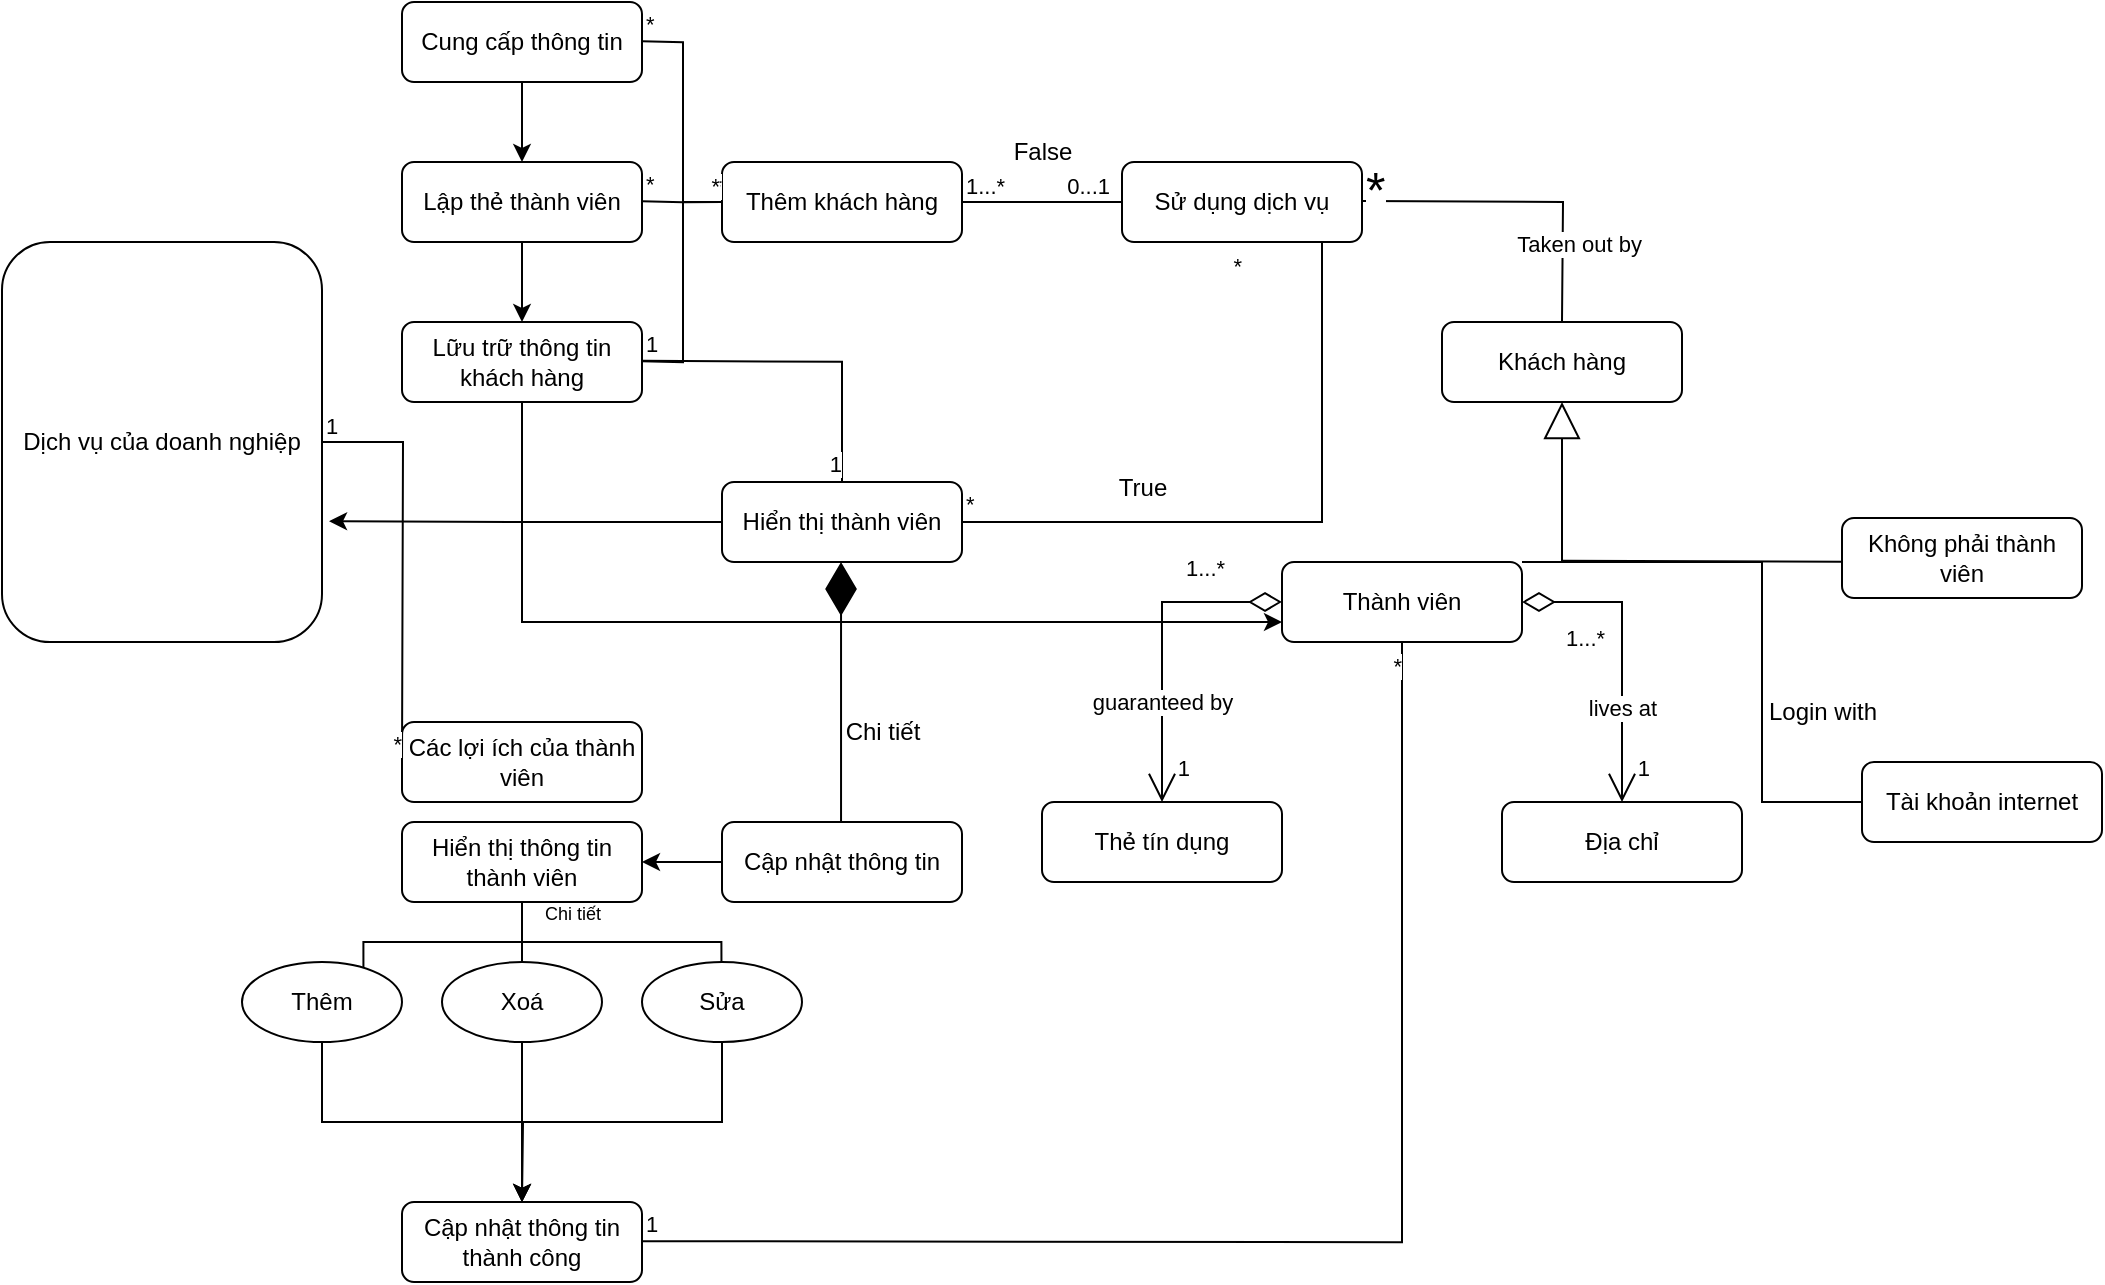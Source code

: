 <mxfile version="22.1.0" type="github">
  <diagram id="C5RBs43oDa-KdzZeNtuy" name="Page-1">
    <mxGraphModel dx="2053" dy="629" grid="1" gridSize="10" guides="1" tooltips="1" connect="1" arrows="1" fold="1" page="1" pageScale="1" pageWidth="827" pageHeight="1169" math="0" shadow="0">
      <root>
        <mxCell id="WIyWlLk6GJQsqaUBKTNV-0" />
        <mxCell id="WIyWlLk6GJQsqaUBKTNV-1" parent="WIyWlLk6GJQsqaUBKTNV-0" />
        <mxCell id="zfiKxL-_NQPMJ0ey8t-O-65" value="Khách hàng" style="rounded=1;whiteSpace=wrap;html=1;" vertex="1" parent="WIyWlLk6GJQsqaUBKTNV-1">
          <mxGeometry x="560" y="440" width="120" height="40" as="geometry" />
        </mxCell>
        <mxCell id="zfiKxL-_NQPMJ0ey8t-O-66" value="Sử dụng dịch vụ" style="rounded=1;whiteSpace=wrap;html=1;" vertex="1" parent="WIyWlLk6GJQsqaUBKTNV-1">
          <mxGeometry x="400" y="360" width="120" height="40" as="geometry" />
        </mxCell>
        <mxCell id="zfiKxL-_NQPMJ0ey8t-O-88" style="edgeStyle=orthogonalEdgeStyle;rounded=0;orthogonalLoop=1;jettySize=auto;html=1;exitX=1;exitY=0;exitDx=0;exitDy=0;" edge="1" parent="WIyWlLk6GJQsqaUBKTNV-1" source="zfiKxL-_NQPMJ0ey8t-O-68">
          <mxGeometry relative="1" as="geometry">
            <mxPoint x="830" y="680" as="targetPoint" />
            <mxPoint x="600" y="560" as="sourcePoint" />
            <Array as="points">
              <mxPoint x="720" y="560" />
              <mxPoint x="720" y="680" />
            </Array>
          </mxGeometry>
        </mxCell>
        <mxCell id="zfiKxL-_NQPMJ0ey8t-O-68" value="Thành viên" style="rounded=1;whiteSpace=wrap;html=1;" vertex="1" parent="WIyWlLk6GJQsqaUBKTNV-1">
          <mxGeometry x="480" y="560" width="120" height="40" as="geometry" />
        </mxCell>
        <mxCell id="zfiKxL-_NQPMJ0ey8t-O-69" value="Không phải thành viên" style="rounded=1;whiteSpace=wrap;html=1;" vertex="1" parent="WIyWlLk6GJQsqaUBKTNV-1">
          <mxGeometry x="760" y="538" width="120" height="40" as="geometry" />
        </mxCell>
        <mxCell id="zfiKxL-_NQPMJ0ey8t-O-70" value="Thẻ tín dụng" style="rounded=1;whiteSpace=wrap;html=1;" vertex="1" parent="WIyWlLk6GJQsqaUBKTNV-1">
          <mxGeometry x="360" y="680" width="120" height="40" as="geometry" />
        </mxCell>
        <mxCell id="zfiKxL-_NQPMJ0ey8t-O-71" value="Địa chỉ" style="rounded=1;whiteSpace=wrap;html=1;" vertex="1" parent="WIyWlLk6GJQsqaUBKTNV-1">
          <mxGeometry x="590" y="680" width="120" height="40" as="geometry" />
        </mxCell>
        <mxCell id="zfiKxL-_NQPMJ0ey8t-O-72" value="guaranteed by" style="endArrow=open;html=1;endSize=12;startArrow=diamondThin;startSize=14;startFill=0;edgeStyle=orthogonalEdgeStyle;rounded=0;exitX=0;exitY=0.5;exitDx=0;exitDy=0;entryX=0.5;entryY=0;entryDx=0;entryDy=0;" edge="1" parent="WIyWlLk6GJQsqaUBKTNV-1" source="zfiKxL-_NQPMJ0ey8t-O-68" target="zfiKxL-_NQPMJ0ey8t-O-70">
          <mxGeometry x="0.375" relative="1" as="geometry">
            <mxPoint x="490" y="640" as="sourcePoint" />
            <mxPoint x="650" y="640" as="targetPoint" />
            <mxPoint as="offset" />
          </mxGeometry>
        </mxCell>
        <mxCell id="zfiKxL-_NQPMJ0ey8t-O-73" value="1...*" style="edgeLabel;resizable=0;html=1;align=left;verticalAlign=top;" connectable="0" vertex="1" parent="zfiKxL-_NQPMJ0ey8t-O-72">
          <mxGeometry x="-1" relative="1" as="geometry">
            <mxPoint x="-50" y="-30" as="offset" />
          </mxGeometry>
        </mxCell>
        <mxCell id="zfiKxL-_NQPMJ0ey8t-O-74" value="1" style="edgeLabel;resizable=0;html=1;align=right;verticalAlign=top;" connectable="0" vertex="1" parent="zfiKxL-_NQPMJ0ey8t-O-72">
          <mxGeometry x="1" relative="1" as="geometry">
            <mxPoint x="14" y="-30" as="offset" />
          </mxGeometry>
        </mxCell>
        <mxCell id="zfiKxL-_NQPMJ0ey8t-O-85" value="lives at" style="endArrow=open;html=1;endSize=12;startArrow=diamondThin;startSize=14;startFill=0;edgeStyle=orthogonalEdgeStyle;rounded=0;exitX=1;exitY=0.5;exitDx=0;exitDy=0;entryX=0.5;entryY=0;entryDx=0;entryDy=0;" edge="1" parent="WIyWlLk6GJQsqaUBKTNV-1" source="zfiKxL-_NQPMJ0ey8t-O-68" target="zfiKxL-_NQPMJ0ey8t-O-71">
          <mxGeometry x="0.375" relative="1" as="geometry">
            <mxPoint x="680" y="600" as="sourcePoint" />
            <mxPoint x="620" y="700" as="targetPoint" />
            <mxPoint as="offset" />
            <Array as="points">
              <mxPoint x="650" y="580" />
              <mxPoint x="650" y="680" />
            </Array>
          </mxGeometry>
        </mxCell>
        <mxCell id="zfiKxL-_NQPMJ0ey8t-O-86" value="1...*" style="edgeLabel;resizable=0;html=1;align=left;verticalAlign=top;" connectable="0" vertex="1" parent="zfiKxL-_NQPMJ0ey8t-O-85">
          <mxGeometry x="-1" relative="1" as="geometry">
            <mxPoint x="20" y="5" as="offset" />
          </mxGeometry>
        </mxCell>
        <mxCell id="zfiKxL-_NQPMJ0ey8t-O-87" value="1" style="edgeLabel;resizable=0;html=1;align=right;verticalAlign=top;" connectable="0" vertex="1" parent="zfiKxL-_NQPMJ0ey8t-O-85">
          <mxGeometry x="1" relative="1" as="geometry">
            <mxPoint x="14" y="-30" as="offset" />
          </mxGeometry>
        </mxCell>
        <mxCell id="zfiKxL-_NQPMJ0ey8t-O-89" value="Tài khoản internet" style="rounded=1;whiteSpace=wrap;html=1;" vertex="1" parent="WIyWlLk6GJQsqaUBKTNV-1">
          <mxGeometry x="770" y="660" width="120" height="40" as="geometry" />
        </mxCell>
        <mxCell id="zfiKxL-_NQPMJ0ey8t-O-90" value="Login with" style="text;html=1;align=center;verticalAlign=middle;resizable=0;points=[];autosize=1;strokeColor=none;fillColor=none;" vertex="1" parent="WIyWlLk6GJQsqaUBKTNV-1">
          <mxGeometry x="710" y="620" width="80" height="30" as="geometry" />
        </mxCell>
        <mxCell id="zfiKxL-_NQPMJ0ey8t-O-92" value="" style="endArrow=block;endSize=16;endFill=0;html=1;rounded=0;entryX=0.5;entryY=1;entryDx=0;entryDy=0;" edge="1" parent="WIyWlLk6GJQsqaUBKTNV-1" target="zfiKxL-_NQPMJ0ey8t-O-65">
          <mxGeometry width="160" relative="1" as="geometry">
            <mxPoint x="620" y="560" as="sourcePoint" />
            <mxPoint x="670" y="530" as="targetPoint" />
            <Array as="points">
              <mxPoint x="620" y="520" />
            </Array>
          </mxGeometry>
        </mxCell>
        <mxCell id="zfiKxL-_NQPMJ0ey8t-O-97" value="" style="endArrow=none;html=1;rounded=0;" edge="1" parent="WIyWlLk6GJQsqaUBKTNV-1">
          <mxGeometry relative="1" as="geometry">
            <mxPoint x="620" y="559.37" as="sourcePoint" />
            <mxPoint x="760" y="559.87" as="targetPoint" />
          </mxGeometry>
        </mxCell>
        <mxCell id="zfiKxL-_NQPMJ0ey8t-O-101" value="" style="endArrow=none;html=1;edgeStyle=orthogonalEdgeStyle;rounded=0;entryX=0.5;entryY=0;entryDx=0;entryDy=0;" edge="1" parent="WIyWlLk6GJQsqaUBKTNV-1">
          <mxGeometry relative="1" as="geometry">
            <mxPoint x="520" y="379.5" as="sourcePoint" />
            <mxPoint x="620.0" y="440" as="targetPoint" />
          </mxGeometry>
        </mxCell>
        <mxCell id="zfiKxL-_NQPMJ0ey8t-O-102" value="&lt;font style=&quot;font-size: 25px;&quot;&gt;*&lt;/font&gt;" style="edgeLabel;resizable=0;html=1;align=left;verticalAlign=bottom;" connectable="0" vertex="1" parent="zfiKxL-_NQPMJ0ey8t-O-101">
          <mxGeometry x="-1" relative="1" as="geometry">
            <mxPoint y="11" as="offset" />
          </mxGeometry>
        </mxCell>
        <mxCell id="zfiKxL-_NQPMJ0ey8t-O-103" value="Taken out by" style="edgeLabel;resizable=0;html=1;align=right;verticalAlign=bottom;" connectable="0" vertex="1" parent="zfiKxL-_NQPMJ0ey8t-O-101">
          <mxGeometry x="1" relative="1" as="geometry">
            <mxPoint x="40" y="-30" as="offset" />
          </mxGeometry>
        </mxCell>
        <mxCell id="zfiKxL-_NQPMJ0ey8t-O-104" value="Thêm khách hàng" style="rounded=1;whiteSpace=wrap;html=1;" vertex="1" parent="WIyWlLk6GJQsqaUBKTNV-1">
          <mxGeometry x="200" y="360" width="120" height="40" as="geometry" />
        </mxCell>
        <mxCell id="zfiKxL-_NQPMJ0ey8t-O-105" value="" style="endArrow=none;html=1;edgeStyle=orthogonalEdgeStyle;rounded=0;exitX=1;exitY=0.5;exitDx=0;exitDy=0;" edge="1" parent="WIyWlLk6GJQsqaUBKTNV-1" source="zfiKxL-_NQPMJ0ey8t-O-104">
          <mxGeometry relative="1" as="geometry">
            <mxPoint x="360" y="379.58" as="sourcePoint" />
            <mxPoint x="400" y="380" as="targetPoint" />
          </mxGeometry>
        </mxCell>
        <mxCell id="zfiKxL-_NQPMJ0ey8t-O-106" value="1...*" style="edgeLabel;resizable=0;html=1;align=left;verticalAlign=bottom;" connectable="0" vertex="1" parent="zfiKxL-_NQPMJ0ey8t-O-105">
          <mxGeometry x="-1" relative="1" as="geometry" />
        </mxCell>
        <mxCell id="zfiKxL-_NQPMJ0ey8t-O-107" value="0...1" style="edgeLabel;resizable=0;html=1;align=right;verticalAlign=bottom;" connectable="0" vertex="1" parent="zfiKxL-_NQPMJ0ey8t-O-105">
          <mxGeometry x="1" relative="1" as="geometry">
            <mxPoint x="-5" as="offset" />
          </mxGeometry>
        </mxCell>
        <mxCell id="zfiKxL-_NQPMJ0ey8t-O-108" value="False" style="text;html=1;align=center;verticalAlign=middle;resizable=0;points=[];autosize=1;strokeColor=none;fillColor=none;" vertex="1" parent="WIyWlLk6GJQsqaUBKTNV-1">
          <mxGeometry x="335" y="340" width="50" height="30" as="geometry" />
        </mxCell>
        <mxCell id="zfiKxL-_NQPMJ0ey8t-O-109" value="Hiển thị thành viên" style="rounded=1;whiteSpace=wrap;html=1;" vertex="1" parent="WIyWlLk6GJQsqaUBKTNV-1">
          <mxGeometry x="200" y="520" width="120" height="40" as="geometry" />
        </mxCell>
        <mxCell id="zfiKxL-_NQPMJ0ey8t-O-110" value="" style="endArrow=none;html=1;edgeStyle=orthogonalEdgeStyle;rounded=0;entryX=0.5;entryY=1;entryDx=0;entryDy=0;" edge="1" parent="WIyWlLk6GJQsqaUBKTNV-1" target="zfiKxL-_NQPMJ0ey8t-O-66">
          <mxGeometry relative="1" as="geometry">
            <mxPoint x="320" y="539" as="sourcePoint" />
            <mxPoint x="500" y="479" as="targetPoint" />
            <Array as="points">
              <mxPoint x="320" y="540" />
              <mxPoint x="500" y="540" />
            </Array>
          </mxGeometry>
        </mxCell>
        <mxCell id="zfiKxL-_NQPMJ0ey8t-O-111" value="*" style="edgeLabel;resizable=0;html=1;align=left;verticalAlign=bottom;" connectable="0" vertex="1" parent="zfiKxL-_NQPMJ0ey8t-O-110">
          <mxGeometry x="-1" relative="1" as="geometry" />
        </mxCell>
        <mxCell id="zfiKxL-_NQPMJ0ey8t-O-112" value="*" style="edgeLabel;resizable=0;html=1;align=right;verticalAlign=bottom;" connectable="0" vertex="1" parent="zfiKxL-_NQPMJ0ey8t-O-110">
          <mxGeometry x="1" relative="1" as="geometry">
            <mxPoint y="20" as="offset" />
          </mxGeometry>
        </mxCell>
        <mxCell id="zfiKxL-_NQPMJ0ey8t-O-128" style="edgeStyle=orthogonalEdgeStyle;rounded=0;orthogonalLoop=1;jettySize=auto;html=1;exitX=0.5;exitY=1;exitDx=0;exitDy=0;entryX=0.5;entryY=0;entryDx=0;entryDy=0;" edge="1" parent="WIyWlLk6GJQsqaUBKTNV-1" source="zfiKxL-_NQPMJ0ey8t-O-113" target="zfiKxL-_NQPMJ0ey8t-O-114">
          <mxGeometry relative="1" as="geometry" />
        </mxCell>
        <mxCell id="zfiKxL-_NQPMJ0ey8t-O-113" value="Cung cấp thông tin" style="rounded=1;whiteSpace=wrap;html=1;" vertex="1" parent="WIyWlLk6GJQsqaUBKTNV-1">
          <mxGeometry x="40" y="280" width="120" height="40" as="geometry" />
        </mxCell>
        <mxCell id="zfiKxL-_NQPMJ0ey8t-O-129" style="edgeStyle=orthogonalEdgeStyle;rounded=0;orthogonalLoop=1;jettySize=auto;html=1;exitX=0.5;exitY=1;exitDx=0;exitDy=0;entryX=0.5;entryY=0;entryDx=0;entryDy=0;" edge="1" parent="WIyWlLk6GJQsqaUBKTNV-1" source="zfiKxL-_NQPMJ0ey8t-O-114" target="zfiKxL-_NQPMJ0ey8t-O-115">
          <mxGeometry relative="1" as="geometry" />
        </mxCell>
        <mxCell id="zfiKxL-_NQPMJ0ey8t-O-114" value="Lập thẻ thành viên" style="rounded=1;whiteSpace=wrap;html=1;" vertex="1" parent="WIyWlLk6GJQsqaUBKTNV-1">
          <mxGeometry x="40" y="360" width="120" height="40" as="geometry" />
        </mxCell>
        <mxCell id="zfiKxL-_NQPMJ0ey8t-O-130" style="edgeStyle=orthogonalEdgeStyle;rounded=0;orthogonalLoop=1;jettySize=auto;html=1;exitX=0.5;exitY=1;exitDx=0;exitDy=0;entryX=0;entryY=0.75;entryDx=0;entryDy=0;" edge="1" parent="WIyWlLk6GJQsqaUBKTNV-1" source="zfiKxL-_NQPMJ0ey8t-O-115" target="zfiKxL-_NQPMJ0ey8t-O-68">
          <mxGeometry relative="1" as="geometry" />
        </mxCell>
        <mxCell id="zfiKxL-_NQPMJ0ey8t-O-115" value="Lữu trữ thông tin khách hàng" style="rounded=1;whiteSpace=wrap;html=1;" vertex="1" parent="WIyWlLk6GJQsqaUBKTNV-1">
          <mxGeometry x="40" y="440" width="120" height="40" as="geometry" />
        </mxCell>
        <mxCell id="zfiKxL-_NQPMJ0ey8t-O-116" value="" style="endArrow=none;html=1;edgeStyle=orthogonalEdgeStyle;rounded=0;entryX=0;entryY=0.5;entryDx=0;entryDy=0;" edge="1" parent="WIyWlLk6GJQsqaUBKTNV-1" target="zfiKxL-_NQPMJ0ey8t-O-104">
          <mxGeometry relative="1" as="geometry">
            <mxPoint x="160" y="299.58" as="sourcePoint" />
            <mxPoint x="320" y="299.58" as="targetPoint" />
          </mxGeometry>
        </mxCell>
        <mxCell id="zfiKxL-_NQPMJ0ey8t-O-117" value="*" style="edgeLabel;resizable=0;html=1;align=left;verticalAlign=bottom;" connectable="0" vertex="1" parent="zfiKxL-_NQPMJ0ey8t-O-116">
          <mxGeometry x="-1" relative="1" as="geometry" />
        </mxCell>
        <mxCell id="zfiKxL-_NQPMJ0ey8t-O-118" value="*" style="edgeLabel;resizable=0;html=1;align=right;verticalAlign=bottom;" connectable="0" vertex="1" parent="zfiKxL-_NQPMJ0ey8t-O-116">
          <mxGeometry x="1" relative="1" as="geometry" />
        </mxCell>
        <mxCell id="zfiKxL-_NQPMJ0ey8t-O-119" value="" style="endArrow=none;html=1;edgeStyle=orthogonalEdgeStyle;rounded=0;entryX=0;entryY=0.5;entryDx=0;entryDy=0;" edge="1" parent="WIyWlLk6GJQsqaUBKTNV-1" target="zfiKxL-_NQPMJ0ey8t-O-104">
          <mxGeometry relative="1" as="geometry">
            <mxPoint x="160" y="379.58" as="sourcePoint" />
            <mxPoint x="320" y="379.58" as="targetPoint" />
          </mxGeometry>
        </mxCell>
        <mxCell id="zfiKxL-_NQPMJ0ey8t-O-120" value="*" style="edgeLabel;resizable=0;html=1;align=left;verticalAlign=bottom;" connectable="0" vertex="1" parent="zfiKxL-_NQPMJ0ey8t-O-119">
          <mxGeometry x="-1" relative="1" as="geometry" />
        </mxCell>
        <mxCell id="zfiKxL-_NQPMJ0ey8t-O-121" value="*" style="edgeLabel;resizable=0;html=1;align=right;verticalAlign=bottom;" connectable="0" vertex="1" parent="zfiKxL-_NQPMJ0ey8t-O-119">
          <mxGeometry x="1" relative="1" as="geometry" />
        </mxCell>
        <mxCell id="zfiKxL-_NQPMJ0ey8t-O-122" value="" style="endArrow=none;html=1;edgeStyle=orthogonalEdgeStyle;rounded=0;entryX=0;entryY=0.5;entryDx=0;entryDy=0;" edge="1" parent="WIyWlLk6GJQsqaUBKTNV-1" target="zfiKxL-_NQPMJ0ey8t-O-104">
          <mxGeometry relative="1" as="geometry">
            <mxPoint x="160" y="459.58" as="sourcePoint" />
            <mxPoint x="320" y="459.58" as="targetPoint" />
          </mxGeometry>
        </mxCell>
        <mxCell id="zfiKxL-_NQPMJ0ey8t-O-123" value="*" style="edgeLabel;resizable=0;html=1;align=left;verticalAlign=bottom;" connectable="0" vertex="1" parent="zfiKxL-_NQPMJ0ey8t-O-122">
          <mxGeometry x="-1" relative="1" as="geometry" />
        </mxCell>
        <mxCell id="zfiKxL-_NQPMJ0ey8t-O-124" value="*" style="edgeLabel;resizable=0;html=1;align=right;verticalAlign=bottom;" connectable="0" vertex="1" parent="zfiKxL-_NQPMJ0ey8t-O-122">
          <mxGeometry x="1" relative="1" as="geometry" />
        </mxCell>
        <mxCell id="zfiKxL-_NQPMJ0ey8t-O-125" value="True" style="text;html=1;align=center;verticalAlign=middle;resizable=0;points=[];autosize=1;strokeColor=none;fillColor=none;" vertex="1" parent="WIyWlLk6GJQsqaUBKTNV-1">
          <mxGeometry x="385" y="508" width="50" height="30" as="geometry" />
        </mxCell>
        <mxCell id="zfiKxL-_NQPMJ0ey8t-O-126" value="Dịch vụ của doanh nghiệp" style="rounded=1;whiteSpace=wrap;html=1;" vertex="1" parent="WIyWlLk6GJQsqaUBKTNV-1">
          <mxGeometry x="-160" y="400" width="160" height="200" as="geometry" />
        </mxCell>
        <mxCell id="zfiKxL-_NQPMJ0ey8t-O-131" style="edgeStyle=orthogonalEdgeStyle;rounded=0;orthogonalLoop=1;jettySize=auto;html=1;exitX=0;exitY=0.5;exitDx=0;exitDy=0;entryX=1.022;entryY=0.698;entryDx=0;entryDy=0;entryPerimeter=0;" edge="1" parent="WIyWlLk6GJQsqaUBKTNV-1" source="zfiKxL-_NQPMJ0ey8t-O-109" target="zfiKxL-_NQPMJ0ey8t-O-126">
          <mxGeometry relative="1" as="geometry" />
        </mxCell>
        <mxCell id="zfiKxL-_NQPMJ0ey8t-O-132" value="Các lợi ích của thành viên" style="rounded=1;whiteSpace=wrap;html=1;" vertex="1" parent="WIyWlLk6GJQsqaUBKTNV-1">
          <mxGeometry x="40" y="640" width="120" height="40" as="geometry" />
        </mxCell>
        <mxCell id="zfiKxL-_NQPMJ0ey8t-O-133" value="" style="endArrow=none;html=1;edgeStyle=orthogonalEdgeStyle;rounded=0;" edge="1" parent="WIyWlLk6GJQsqaUBKTNV-1" source="zfiKxL-_NQPMJ0ey8t-O-126">
          <mxGeometry relative="1" as="geometry">
            <mxPoint x="-120" y="660" as="sourcePoint" />
            <mxPoint x="40" y="660" as="targetPoint" />
          </mxGeometry>
        </mxCell>
        <mxCell id="zfiKxL-_NQPMJ0ey8t-O-134" value="1" style="edgeLabel;resizable=0;html=1;align=left;verticalAlign=bottom;" connectable="0" vertex="1" parent="zfiKxL-_NQPMJ0ey8t-O-133">
          <mxGeometry x="-1" relative="1" as="geometry" />
        </mxCell>
        <mxCell id="zfiKxL-_NQPMJ0ey8t-O-135" value="*" style="edgeLabel;resizable=0;html=1;align=right;verticalAlign=bottom;" connectable="0" vertex="1" parent="zfiKxL-_NQPMJ0ey8t-O-133">
          <mxGeometry x="1" relative="1" as="geometry" />
        </mxCell>
        <mxCell id="zfiKxL-_NQPMJ0ey8t-O-136" value="" style="endArrow=diamondThin;endFill=1;endSize=24;html=1;rounded=0;" edge="1" parent="WIyWlLk6GJQsqaUBKTNV-1">
          <mxGeometry width="160" relative="1" as="geometry">
            <mxPoint x="259.52" y="690" as="sourcePoint" />
            <mxPoint x="259.52" y="560" as="targetPoint" />
          </mxGeometry>
        </mxCell>
        <mxCell id="zfiKxL-_NQPMJ0ey8t-O-141" style="edgeStyle=orthogonalEdgeStyle;rounded=0;orthogonalLoop=1;jettySize=auto;html=1;exitX=0;exitY=0.5;exitDx=0;exitDy=0;entryX=1;entryY=0.5;entryDx=0;entryDy=0;" edge="1" parent="WIyWlLk6GJQsqaUBKTNV-1" source="zfiKxL-_NQPMJ0ey8t-O-137" target="zfiKxL-_NQPMJ0ey8t-O-139">
          <mxGeometry relative="1" as="geometry" />
        </mxCell>
        <mxCell id="zfiKxL-_NQPMJ0ey8t-O-137" value="Cập nhật thông tin" style="rounded=1;whiteSpace=wrap;html=1;" vertex="1" parent="WIyWlLk6GJQsqaUBKTNV-1">
          <mxGeometry x="200" y="690" width="120" height="40" as="geometry" />
        </mxCell>
        <mxCell id="zfiKxL-_NQPMJ0ey8t-O-138" value="Chi tiết" style="text;html=1;align=center;verticalAlign=middle;resizable=0;points=[];autosize=1;strokeColor=none;fillColor=none;" vertex="1" parent="WIyWlLk6GJQsqaUBKTNV-1">
          <mxGeometry x="250" y="630" width="60" height="30" as="geometry" />
        </mxCell>
        <mxCell id="zfiKxL-_NQPMJ0ey8t-O-139" value="Hiển thị thông tin thành viên" style="rounded=1;whiteSpace=wrap;html=1;" vertex="1" parent="WIyWlLk6GJQsqaUBKTNV-1">
          <mxGeometry x="40" y="690" width="120" height="40" as="geometry" />
        </mxCell>
        <mxCell id="zfiKxL-_NQPMJ0ey8t-O-155" style="edgeStyle=orthogonalEdgeStyle;rounded=0;orthogonalLoop=1;jettySize=auto;html=1;exitX=0.5;exitY=1;exitDx=0;exitDy=0;entryX=0.5;entryY=0;entryDx=0;entryDy=0;" edge="1" parent="WIyWlLk6GJQsqaUBKTNV-1" source="zfiKxL-_NQPMJ0ey8t-O-142" target="zfiKxL-_NQPMJ0ey8t-O-153">
          <mxGeometry relative="1" as="geometry" />
        </mxCell>
        <mxCell id="zfiKxL-_NQPMJ0ey8t-O-142" value="Thêm" style="ellipse;whiteSpace=wrap;html=1;" vertex="1" parent="WIyWlLk6GJQsqaUBKTNV-1">
          <mxGeometry x="-40" y="760" width="80" height="40" as="geometry" />
        </mxCell>
        <mxCell id="zfiKxL-_NQPMJ0ey8t-O-156" style="edgeStyle=orthogonalEdgeStyle;rounded=0;orthogonalLoop=1;jettySize=auto;html=1;exitX=0.5;exitY=1;exitDx=0;exitDy=0;" edge="1" parent="WIyWlLk6GJQsqaUBKTNV-1" source="zfiKxL-_NQPMJ0ey8t-O-143">
          <mxGeometry relative="1" as="geometry">
            <mxPoint x="100" y="880" as="targetPoint" />
          </mxGeometry>
        </mxCell>
        <mxCell id="zfiKxL-_NQPMJ0ey8t-O-143" value="Xoá" style="ellipse;whiteSpace=wrap;html=1;" vertex="1" parent="WIyWlLk6GJQsqaUBKTNV-1">
          <mxGeometry x="60" y="760" width="80" height="40" as="geometry" />
        </mxCell>
        <mxCell id="zfiKxL-_NQPMJ0ey8t-O-157" style="edgeStyle=orthogonalEdgeStyle;rounded=0;orthogonalLoop=1;jettySize=auto;html=1;exitX=0.5;exitY=1;exitDx=0;exitDy=0;" edge="1" parent="WIyWlLk6GJQsqaUBKTNV-1" source="zfiKxL-_NQPMJ0ey8t-O-144">
          <mxGeometry relative="1" as="geometry">
            <mxPoint x="100" y="880" as="targetPoint" />
          </mxGeometry>
        </mxCell>
        <mxCell id="zfiKxL-_NQPMJ0ey8t-O-144" value="Sửa" style="ellipse;whiteSpace=wrap;html=1;" vertex="1" parent="WIyWlLk6GJQsqaUBKTNV-1">
          <mxGeometry x="160" y="760" width="80" height="40" as="geometry" />
        </mxCell>
        <mxCell id="zfiKxL-_NQPMJ0ey8t-O-146" value="" style="endArrow=none;html=1;edgeStyle=orthogonalEdgeStyle;rounded=0;exitX=0.5;exitY=1;exitDx=0;exitDy=0;entryX=0.759;entryY=0.061;entryDx=0;entryDy=0;entryPerimeter=0;" edge="1" parent="WIyWlLk6GJQsqaUBKTNV-1" source="zfiKxL-_NQPMJ0ey8t-O-139" target="zfiKxL-_NQPMJ0ey8t-O-142">
          <mxGeometry relative="1" as="geometry">
            <mxPoint x="120" y="800" as="sourcePoint" />
            <mxPoint x="280" y="800" as="targetPoint" />
            <Array as="points">
              <mxPoint x="100" y="750" />
              <mxPoint x="21" y="750" />
            </Array>
          </mxGeometry>
        </mxCell>
        <mxCell id="zfiKxL-_NQPMJ0ey8t-O-149" value="" style="endArrow=none;html=1;edgeStyle=orthogonalEdgeStyle;rounded=0;entryX=0.5;entryY=0;entryDx=0;entryDy=0;" edge="1" parent="WIyWlLk6GJQsqaUBKTNV-1" target="zfiKxL-_NQPMJ0ey8t-O-143">
          <mxGeometry relative="1" as="geometry">
            <mxPoint x="100" y="740" as="sourcePoint" />
            <mxPoint x="280" y="800" as="targetPoint" />
            <Array as="points">
              <mxPoint x="100" y="755" />
              <mxPoint x="100" y="755" />
            </Array>
          </mxGeometry>
        </mxCell>
        <mxCell id="zfiKxL-_NQPMJ0ey8t-O-152" value="" style="endArrow=none;html=1;edgeStyle=orthogonalEdgeStyle;rounded=0;entryX=0.5;entryY=0;entryDx=0;entryDy=0;exitX=0.5;exitY=1;exitDx=0;exitDy=0;" edge="1" parent="WIyWlLk6GJQsqaUBKTNV-1" source="zfiKxL-_NQPMJ0ey8t-O-139">
          <mxGeometry relative="1" as="geometry">
            <mxPoint x="199.73" y="730" as="sourcePoint" />
            <mxPoint x="199.73" y="760" as="targetPoint" />
            <Array as="points">
              <mxPoint x="100" y="750" />
              <mxPoint x="200" y="750" />
            </Array>
          </mxGeometry>
        </mxCell>
        <mxCell id="zfiKxL-_NQPMJ0ey8t-O-153" value="Cập nhật thông tin thành công" style="rounded=1;whiteSpace=wrap;html=1;" vertex="1" parent="WIyWlLk6GJQsqaUBKTNV-1">
          <mxGeometry x="40" y="880" width="120" height="40" as="geometry" />
        </mxCell>
        <mxCell id="zfiKxL-_NQPMJ0ey8t-O-154" value="&lt;font style=&quot;font-size: 9px;&quot;&gt;Chi tiết&lt;/font&gt;" style="text;html=1;align=center;verticalAlign=middle;resizable=0;points=[];autosize=1;strokeColor=none;fillColor=none;" vertex="1" parent="WIyWlLk6GJQsqaUBKTNV-1">
          <mxGeometry x="100" y="720" width="50" height="30" as="geometry" />
        </mxCell>
        <mxCell id="zfiKxL-_NQPMJ0ey8t-O-159" value="" style="endArrow=none;html=1;edgeStyle=orthogonalEdgeStyle;rounded=0;entryX=0.5;entryY=1;entryDx=0;entryDy=0;" edge="1" parent="WIyWlLk6GJQsqaUBKTNV-1" target="zfiKxL-_NQPMJ0ey8t-O-68">
          <mxGeometry relative="1" as="geometry">
            <mxPoint x="160" y="899.58" as="sourcePoint" />
            <mxPoint x="320" y="899.58" as="targetPoint" />
          </mxGeometry>
        </mxCell>
        <mxCell id="zfiKxL-_NQPMJ0ey8t-O-160" value="1" style="edgeLabel;resizable=0;html=1;align=left;verticalAlign=bottom;" connectable="0" vertex="1" parent="zfiKxL-_NQPMJ0ey8t-O-159">
          <mxGeometry x="-1" relative="1" as="geometry" />
        </mxCell>
        <mxCell id="zfiKxL-_NQPMJ0ey8t-O-161" value="*" style="edgeLabel;resizable=0;html=1;align=right;verticalAlign=bottom;" connectable="0" vertex="1" parent="zfiKxL-_NQPMJ0ey8t-O-159">
          <mxGeometry x="1" relative="1" as="geometry">
            <mxPoint y="20" as="offset" />
          </mxGeometry>
        </mxCell>
        <mxCell id="zfiKxL-_NQPMJ0ey8t-O-166" value="" style="endArrow=none;html=1;edgeStyle=orthogonalEdgeStyle;rounded=0;entryX=0.5;entryY=0;entryDx=0;entryDy=0;" edge="1" parent="WIyWlLk6GJQsqaUBKTNV-1" target="zfiKxL-_NQPMJ0ey8t-O-109">
          <mxGeometry relative="1" as="geometry">
            <mxPoint x="160" y="459.41" as="sourcePoint" />
            <mxPoint x="320" y="459.41" as="targetPoint" />
          </mxGeometry>
        </mxCell>
        <mxCell id="zfiKxL-_NQPMJ0ey8t-O-167" value="1" style="edgeLabel;resizable=0;html=1;align=left;verticalAlign=bottom;" connectable="0" vertex="1" parent="zfiKxL-_NQPMJ0ey8t-O-166">
          <mxGeometry x="-1" relative="1" as="geometry" />
        </mxCell>
        <mxCell id="zfiKxL-_NQPMJ0ey8t-O-168" value="1" style="edgeLabel;resizable=0;html=1;align=right;verticalAlign=bottom;" connectable="0" vertex="1" parent="zfiKxL-_NQPMJ0ey8t-O-166">
          <mxGeometry x="1" relative="1" as="geometry" />
        </mxCell>
      </root>
    </mxGraphModel>
  </diagram>
</mxfile>
